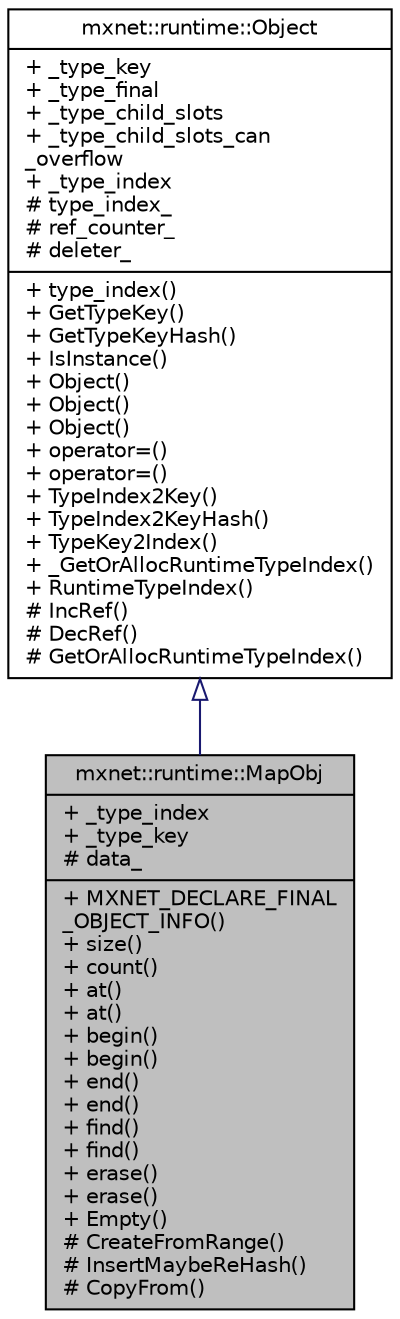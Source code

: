 digraph "mxnet::runtime::MapObj"
{
 // LATEX_PDF_SIZE
  edge [fontname="Helvetica",fontsize="10",labelfontname="Helvetica",labelfontsize="10"];
  node [fontname="Helvetica",fontsize="10",shape=record];
  Node1 [label="{mxnet::runtime::MapObj\n|+ _type_index\l+ _type_key\l# data_\l|+ MXNET_DECLARE_FINAL\l_OBJECT_INFO()\l+ size()\l+ count()\l+ at()\l+ at()\l+ begin()\l+ begin()\l+ end()\l+ end()\l+ find()\l+ find()\l+ erase()\l+ erase()\l+ Empty()\l# CreateFromRange()\l# InsertMaybeReHash()\l# CopyFrom()\l}",height=0.2,width=0.4,color="black", fillcolor="grey75", style="filled", fontcolor="black",tooltip="Shared content of all specializations of hash map."];
  Node2 -> Node1 [dir="back",color="midnightblue",fontsize="10",style="solid",arrowtail="onormal",fontname="Helvetica"];
  Node2 [label="{mxnet::runtime::Object\n|+ _type_key\l+ _type_final\l+ _type_child_slots\l+ _type_child_slots_can\l_overflow\l+ _type_index\l# type_index_\l# ref_counter_\l# deleter_\l|+ type_index()\l+ GetTypeKey()\l+ GetTypeKeyHash()\l+ IsInstance()\l+ Object()\l+ Object()\l+ Object()\l+ operator=()\l+ operator=()\l+ TypeIndex2Key()\l+ TypeIndex2KeyHash()\l+ TypeKey2Index()\l+ _GetOrAllocRuntimeTypeIndex()\l+ RuntimeTypeIndex()\l# IncRef()\l# DecRef()\l# GetOrAllocRuntimeTypeIndex()\l}",height=0.2,width=0.4,color="black", fillcolor="white", style="filled",URL="$classmxnet_1_1runtime_1_1Object.html",tooltip="base class of all object containers."];
}
